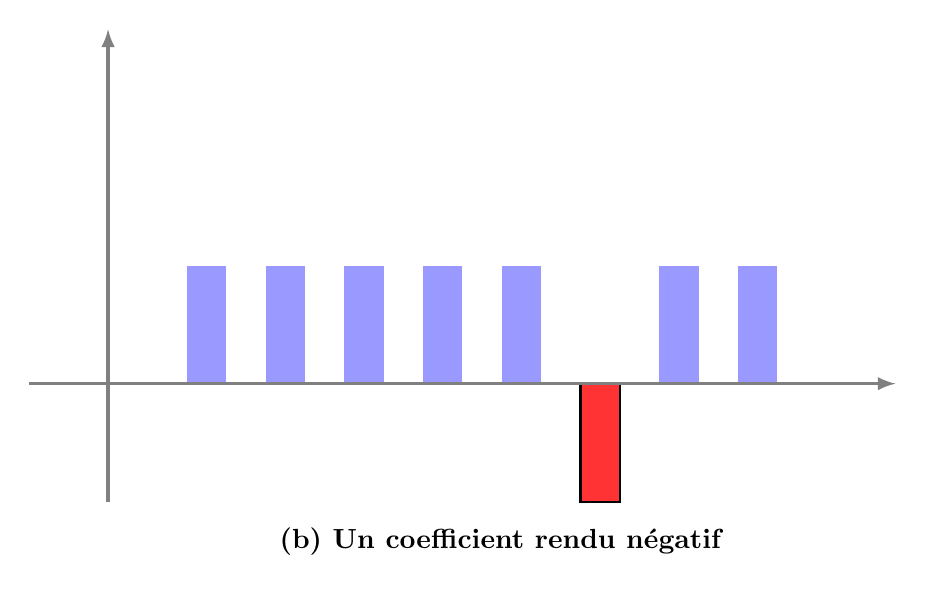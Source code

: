 \begin{tikzpicture}[scale=1]

\filldraw[black,thick, fill=red!80] (6,0) rectangle ++ (0.5,-1.5);
\foreach \k in {1,2,3,4,5,7,8}{
   \fill[blue!40] (\k,0) rectangle ++ (0.5,1.5);
}

\draw[->,>=latex, very thick,gray] (-1,0)--(10,0);
\draw[->,>=latex, very thick, gray] (0,-1.5)--(0,4.5);

\node at (5,-2) {\textbf{(b) Un coefficient rendu négatif}};
\end{tikzpicture}